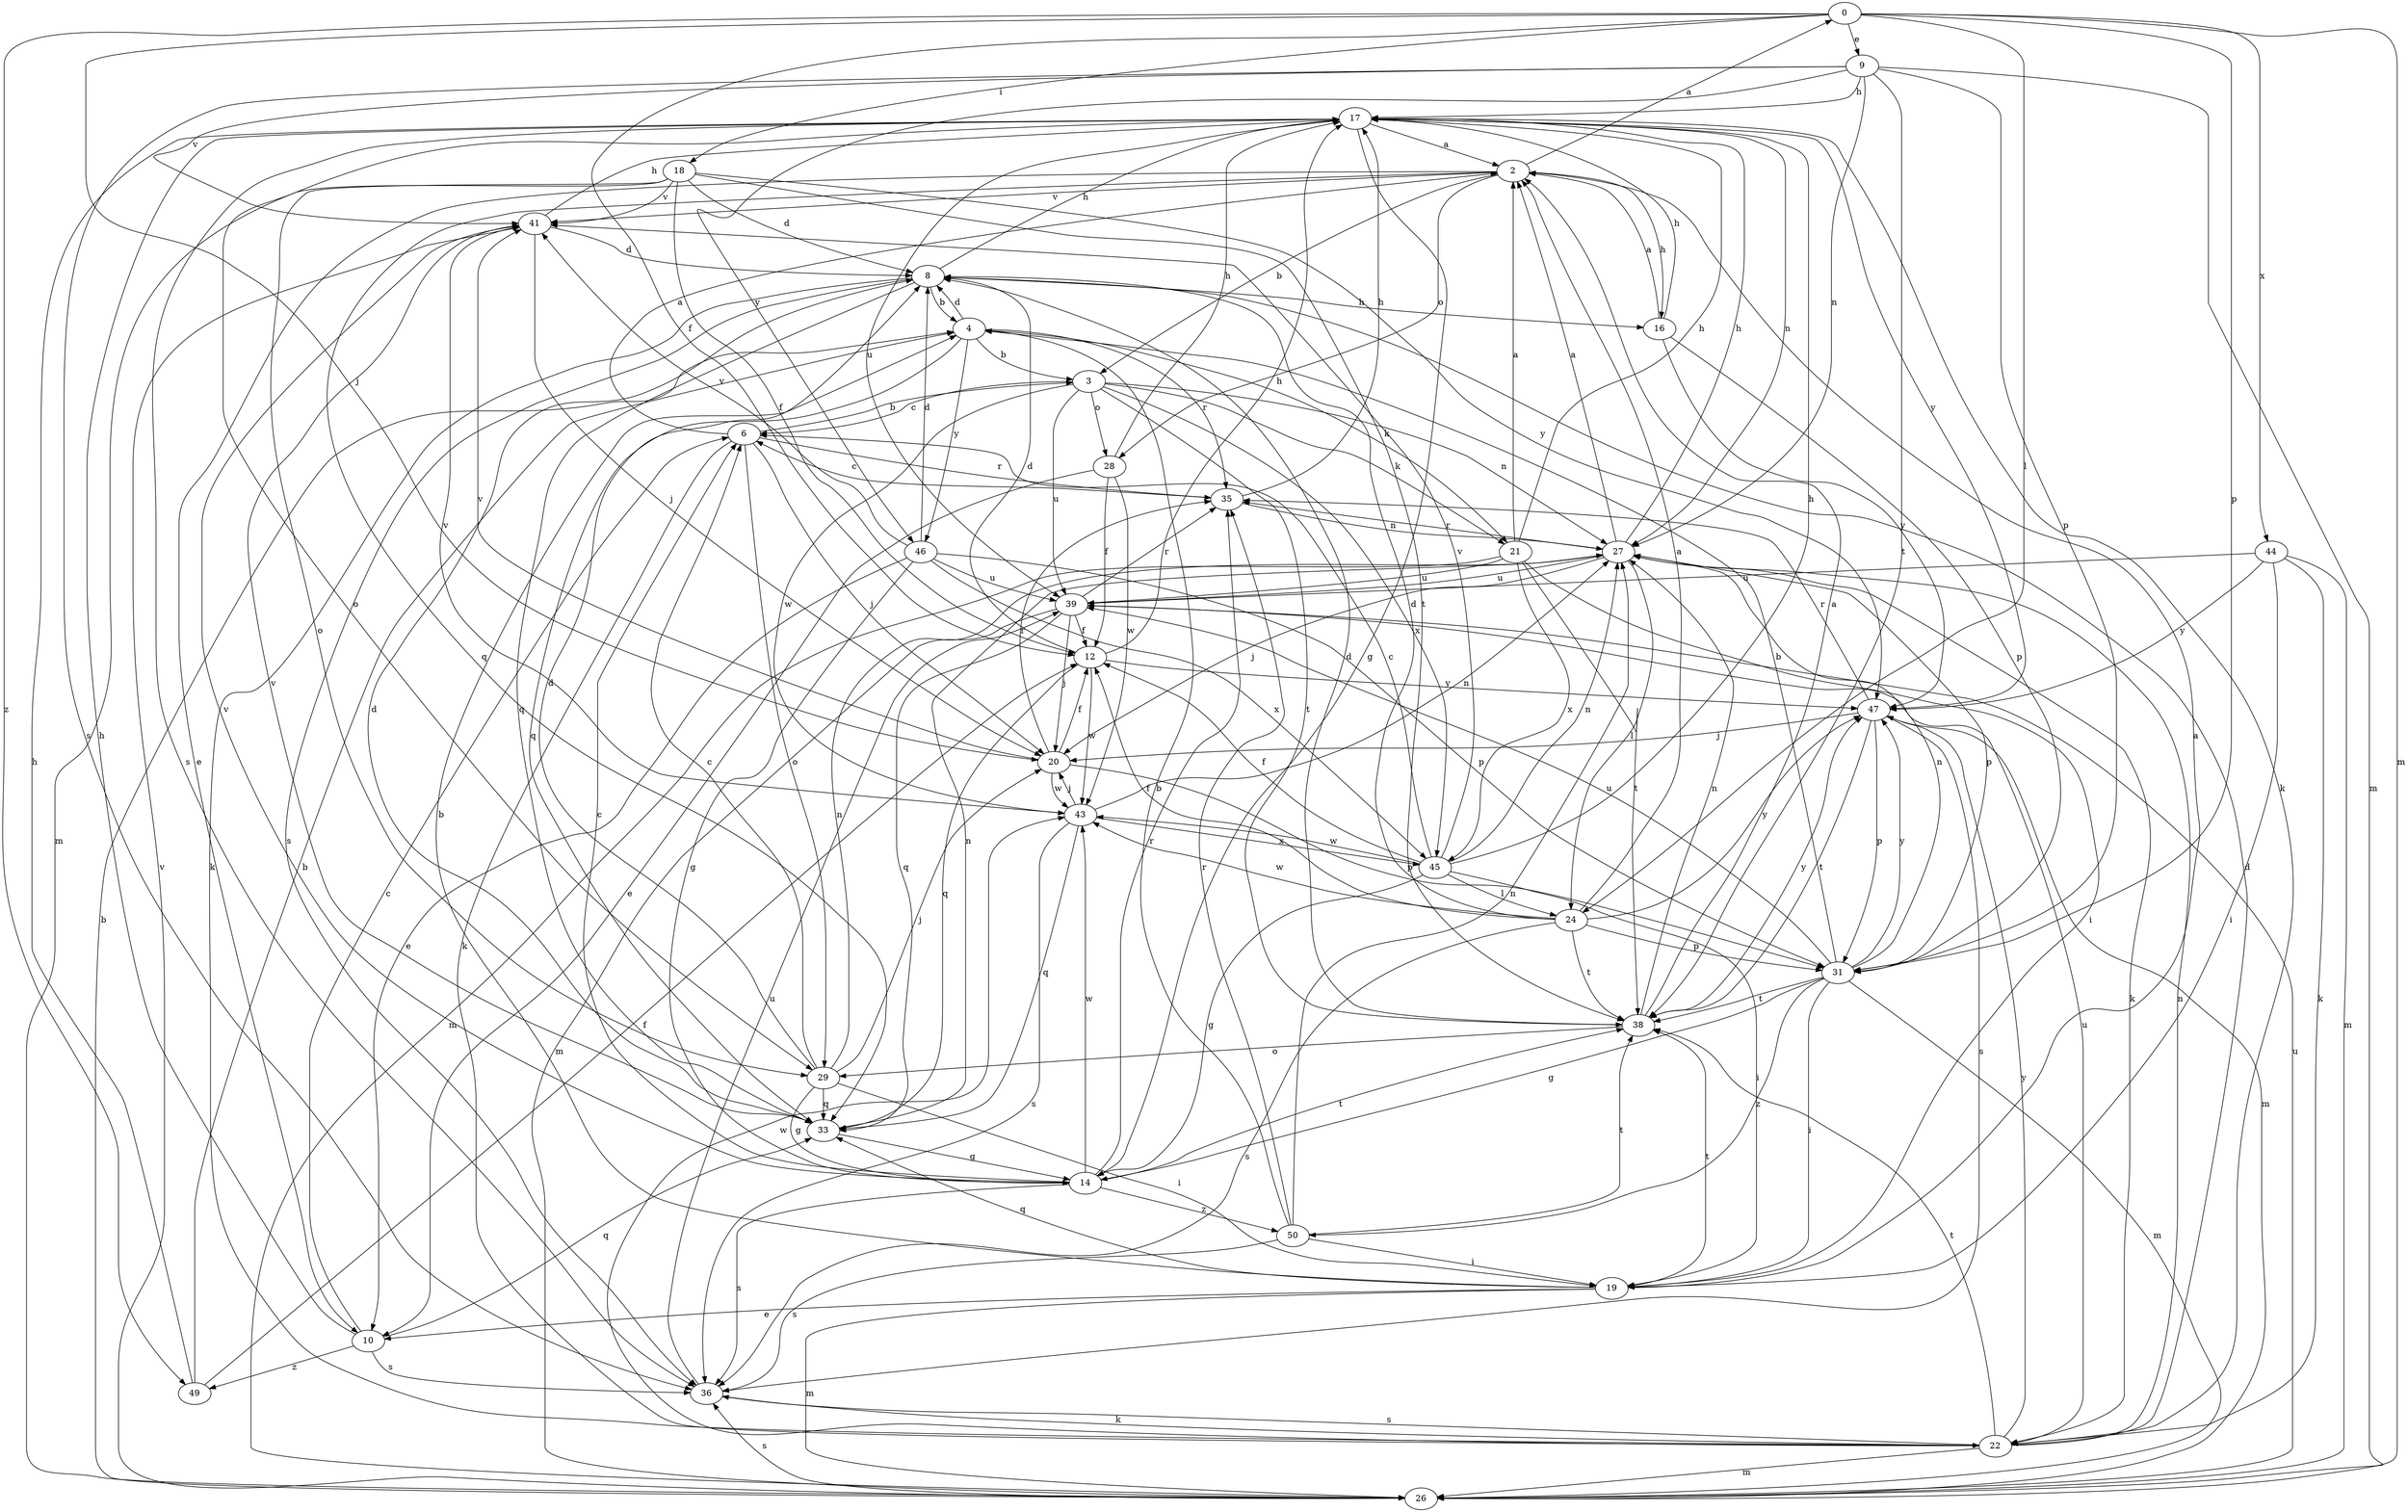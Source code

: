 strict digraph  {
0;
2;
3;
4;
6;
8;
9;
10;
12;
14;
16;
17;
18;
19;
20;
21;
22;
24;
26;
27;
28;
29;
31;
33;
35;
36;
38;
39;
41;
43;
44;
45;
46;
47;
49;
50;
0 -> 9  [label=e];
0 -> 12  [label=f];
0 -> 18  [label=i];
0 -> 20  [label=j];
0 -> 24  [label=l];
0 -> 26  [label=m];
0 -> 31  [label=p];
0 -> 44  [label=x];
0 -> 49  [label=z];
2 -> 0  [label=a];
2 -> 3  [label=b];
2 -> 10  [label=e];
2 -> 16  [label=h];
2 -> 28  [label=o];
2 -> 33  [label=q];
2 -> 41  [label=v];
3 -> 6  [label=c];
3 -> 21  [label=k];
3 -> 27  [label=n];
3 -> 28  [label=o];
3 -> 38  [label=t];
3 -> 39  [label=u];
3 -> 43  [label=w];
3 -> 45  [label=x];
4 -> 3  [label=b];
4 -> 8  [label=d];
4 -> 21  [label=k];
4 -> 33  [label=q];
4 -> 35  [label=r];
4 -> 46  [label=y];
6 -> 2  [label=a];
6 -> 3  [label=b];
6 -> 20  [label=j];
6 -> 22  [label=k];
6 -> 29  [label=o];
6 -> 35  [label=r];
8 -> 4  [label=b];
8 -> 16  [label=h];
8 -> 17  [label=h];
8 -> 22  [label=k];
8 -> 33  [label=q];
8 -> 36  [label=s];
9 -> 17  [label=h];
9 -> 26  [label=m];
9 -> 27  [label=n];
9 -> 31  [label=p];
9 -> 36  [label=s];
9 -> 38  [label=t];
9 -> 41  [label=v];
9 -> 46  [label=y];
10 -> 6  [label=c];
10 -> 17  [label=h];
10 -> 33  [label=q];
10 -> 36  [label=s];
10 -> 49  [label=z];
12 -> 8  [label=d];
12 -> 17  [label=h];
12 -> 33  [label=q];
12 -> 43  [label=w];
12 -> 47  [label=y];
14 -> 6  [label=c];
14 -> 35  [label=r];
14 -> 36  [label=s];
14 -> 38  [label=t];
14 -> 41  [label=v];
14 -> 43  [label=w];
14 -> 50  [label=z];
16 -> 2  [label=a];
16 -> 17  [label=h];
16 -> 31  [label=p];
16 -> 47  [label=y];
17 -> 2  [label=a];
17 -> 14  [label=g];
17 -> 22  [label=k];
17 -> 27  [label=n];
17 -> 29  [label=o];
17 -> 36  [label=s];
17 -> 39  [label=u];
17 -> 47  [label=y];
18 -> 8  [label=d];
18 -> 12  [label=f];
18 -> 26  [label=m];
18 -> 29  [label=o];
18 -> 38  [label=t];
18 -> 41  [label=v];
18 -> 47  [label=y];
19 -> 2  [label=a];
19 -> 4  [label=b];
19 -> 10  [label=e];
19 -> 26  [label=m];
19 -> 33  [label=q];
19 -> 38  [label=t];
20 -> 12  [label=f];
20 -> 31  [label=p];
20 -> 35  [label=r];
20 -> 41  [label=v];
20 -> 43  [label=w];
21 -> 2  [label=a];
21 -> 17  [label=h];
21 -> 19  [label=i];
21 -> 26  [label=m];
21 -> 38  [label=t];
21 -> 39  [label=u];
21 -> 45  [label=x];
22 -> 8  [label=d];
22 -> 26  [label=m];
22 -> 27  [label=n];
22 -> 36  [label=s];
22 -> 38  [label=t];
22 -> 39  [label=u];
22 -> 43  [label=w];
22 -> 47  [label=y];
24 -> 2  [label=a];
24 -> 8  [label=d];
24 -> 12  [label=f];
24 -> 31  [label=p];
24 -> 36  [label=s];
24 -> 38  [label=t];
24 -> 43  [label=w];
24 -> 47  [label=y];
26 -> 4  [label=b];
26 -> 36  [label=s];
26 -> 39  [label=u];
26 -> 41  [label=v];
27 -> 2  [label=a];
27 -> 17  [label=h];
27 -> 20  [label=j];
27 -> 22  [label=k];
27 -> 24  [label=l];
27 -> 31  [label=p];
27 -> 35  [label=r];
27 -> 39  [label=u];
28 -> 10  [label=e];
28 -> 12  [label=f];
28 -> 17  [label=h];
28 -> 43  [label=w];
29 -> 6  [label=c];
29 -> 8  [label=d];
29 -> 14  [label=g];
29 -> 19  [label=i];
29 -> 20  [label=j];
29 -> 27  [label=n];
29 -> 33  [label=q];
31 -> 4  [label=b];
31 -> 14  [label=g];
31 -> 19  [label=i];
31 -> 26  [label=m];
31 -> 27  [label=n];
31 -> 38  [label=t];
31 -> 39  [label=u];
31 -> 47  [label=y];
31 -> 50  [label=z];
33 -> 8  [label=d];
33 -> 14  [label=g];
33 -> 27  [label=n];
33 -> 41  [label=v];
35 -> 6  [label=c];
35 -> 17  [label=h];
35 -> 27  [label=n];
36 -> 22  [label=k];
36 -> 39  [label=u];
38 -> 2  [label=a];
38 -> 8  [label=d];
38 -> 27  [label=n];
38 -> 29  [label=o];
38 -> 47  [label=y];
39 -> 12  [label=f];
39 -> 20  [label=j];
39 -> 26  [label=m];
39 -> 33  [label=q];
39 -> 35  [label=r];
41 -> 8  [label=d];
41 -> 17  [label=h];
41 -> 20  [label=j];
43 -> 20  [label=j];
43 -> 27  [label=n];
43 -> 33  [label=q];
43 -> 36  [label=s];
43 -> 41  [label=v];
43 -> 45  [label=x];
44 -> 19  [label=i];
44 -> 22  [label=k];
44 -> 26  [label=m];
44 -> 39  [label=u];
44 -> 47  [label=y];
45 -> 6  [label=c];
45 -> 12  [label=f];
45 -> 14  [label=g];
45 -> 17  [label=h];
45 -> 19  [label=i];
45 -> 24  [label=l];
45 -> 27  [label=n];
45 -> 41  [label=v];
45 -> 43  [label=w];
46 -> 8  [label=d];
46 -> 10  [label=e];
46 -> 14  [label=g];
46 -> 31  [label=p];
46 -> 39  [label=u];
46 -> 41  [label=v];
46 -> 45  [label=x];
47 -> 20  [label=j];
47 -> 26  [label=m];
47 -> 31  [label=p];
47 -> 35  [label=r];
47 -> 36  [label=s];
47 -> 38  [label=t];
49 -> 4  [label=b];
49 -> 12  [label=f];
49 -> 17  [label=h];
50 -> 4  [label=b];
50 -> 19  [label=i];
50 -> 27  [label=n];
50 -> 35  [label=r];
50 -> 36  [label=s];
50 -> 38  [label=t];
}
